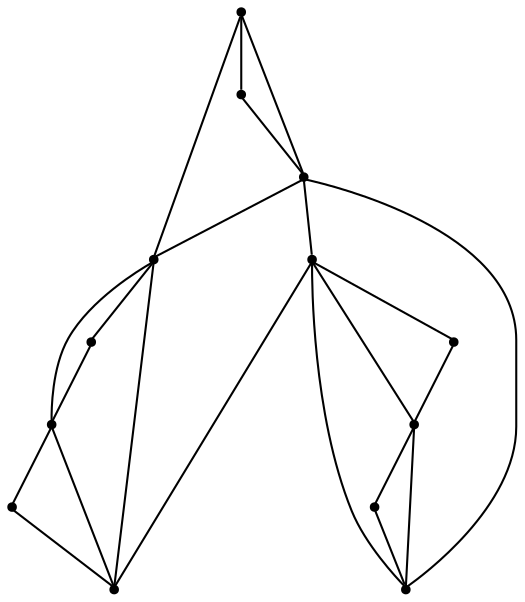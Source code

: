 graph {
  node [shape=point,comment="{\"directed\":false,\"doi\":\"10.1007/978-3-319-03841-4_14\",\"figure\":\"1 (4)\"}"]

  v0 [pos="1257.4450689532882,813.0444262945937"]
  v1 [pos="1187.8814056125293,945.4368480617181"]
  v2 [pos="1257.4450689532882,1084.477308704074"]
  v3 [pos="1187.8814056125293,1223.5230948994636"]
  v4 [pos="1049.0917800523298,945.4368480617181"]
  v5 [pos="1048.7623500714703,1223.5230948994636"]
  v6 [pos="1118.3260770363866,813.0444262945937"]
  v7 [pos="1119.0088278692008,1084.477308704074"]
  v8 [pos="1118.3260770363866,1362.5666395934268"]
  v9 [pos="981.6410272599472,1084.477308704074"]
  v10 [pos="979.2059557906916,813.0444262945937"]
  v11 [pos="909.8028161989953,945.4368480617181"]
  v12 [pos="840.4454700945709,1083.334460920195"]

  v0 -- v1 [id="-1",pos="1257.4450689532882,813.0444262945937 1187.8814056125293,945.4368480617181 1187.8814056125293,945.4368480617181 1187.8814056125293,945.4368480617181"]
  v12 -- v9 [id="-2",pos="840.4454700945709,1083.334460920195 981.6410272599472,1084.477308704074 981.6410272599472,1084.477308704074 981.6410272599472,1084.477308704074"]
  v11 -- v12 [id="-4",pos="909.8028161989953,945.4368480617181 840.4454700945709,1083.334460920195 840.4454700945709,1083.334460920195 840.4454700945709,1083.334460920195"]
  v11 -- v4 [id="-6",pos="909.8028161989953,945.4368480617181 1049.0917800523298,945.4368480617181 1049.0917800523298,945.4368480617181 1049.0917800523298,945.4368480617181"]
  v11 -- v9 [id="-8",pos="909.8028161989953,945.4368480617181 981.6410272599472,1084.477308704074 981.6410272599472,1084.477308704074 981.6410272599472,1084.477308704074"]
  v9 -- v7 [id="-9",pos="981.6410272599472,1084.477308704074 1119.0088278692008,1084.477308704074 1119.0088278692008,1084.477308704074 1119.0088278692008,1084.477308704074"]
  v9 -- v4 [id="-10",pos="981.6410272599472,1084.477308704074 1049.0917800523298,945.4368480617181 1049.0917800523298,945.4368480617181 1049.0917800523298,945.4368480617181"]
  v4 -- v6 [id="-11",pos="1049.0917800523298,945.4368480617181 1118.3260770363866,813.0444262945937 1118.3260770363866,813.0444262945937 1118.3260770363866,813.0444262945937"]
  v10 -- v6 [id="-17",pos="979.2059557906916,813.0444262945937 1118.3260770363866,813.0444262945937 1118.3260770363866,813.0444262945937 1118.3260770363866,813.0444262945937"]
  v5 -- v7 [id="-21",pos="1048.7623500714703,1223.5230948994636 1119.0088278692008,1084.477308704074 1119.0088278692008,1084.477308704074 1119.0088278692008,1084.477308704074"]
  v5 -- v9 [id="-22",pos="1048.7623500714703,1223.5230948994636 981.6410272599472,1084.477308704074 981.6410272599472,1084.477308704074 981.6410272599472,1084.477308704074"]
  v5 -- v3 [id="-23",pos="1048.7623500714703,1223.5230948994636 1187.8814056125293,1223.5230948994636 1187.8814056125293,1223.5230948994636 1187.8814056125293,1223.5230948994636"]
  v4 -- v1 [id="-27",pos="1049.0917800523298,945.4368480617181 1187.8814056125293,945.4368480617181 1187.8814056125293,945.4368480617181 1187.8814056125293,945.4368480617181"]
  v4 -- v10 [id="-29",pos="1049.0917800523298,945.4368480617181 979.2059557906916,813.0444262945937 979.2059557906916,813.0444262945937 979.2059557906916,813.0444262945937"]
  v7 -- v3 [id="-33",pos="1119.0088278692008,1084.477308704074 1187.8814056125293,1223.5230948994636 1187.8814056125293,1223.5230948994636 1187.8814056125293,1223.5230948994636"]
  v8 -- v5 [id="-34",pos="1118.3260770363866,1362.5666395934268 1048.7623500714703,1223.5230948994636 1048.7623500714703,1223.5230948994636 1048.7623500714703,1223.5230948994636"]
  v7 -- v2 [id="-40",pos="1119.0088278692008,1084.477308704074 1257.4450689532882,1084.477308704074 1257.4450689532882,1084.477308704074 1257.4450689532882,1084.477308704074"]
  v7 -- v1 [id="-42",pos="1119.0088278692008,1084.477308704074 1187.8814056125293,945.4368480617181 1187.8814056125293,945.4368480617181 1187.8814056125293,945.4368480617181"]
  v6 -- v0 [id="-45",pos="1118.3260770363866,813.0444262945937 1257.4450689532882,813.0444262945937 1257.4450689532882,813.0444262945937 1257.4450689532882,813.0444262945937"]
  v6 -- v1 [id="-47",pos="1118.3260770363866,813.0444262945937 1187.8814056125293,945.4368480617181 1187.8814056125293,945.4368480617181 1187.8814056125293,945.4368480617181"]
  v3 -- v8 [id="-49",pos="1187.8814056125293,1223.5230948994636 1118.3260770363866,1362.5666395934268 1118.3260770363866,1362.5666395934268 1118.3260770363866,1362.5666395934268"]
  v2 -- v3 [id="-57",pos="1257.4450689532882,1084.477308704074 1187.8814056125293,1223.5230948994636 1187.8814056125293,1223.5230948994636 1187.8814056125293,1223.5230948994636"]
}